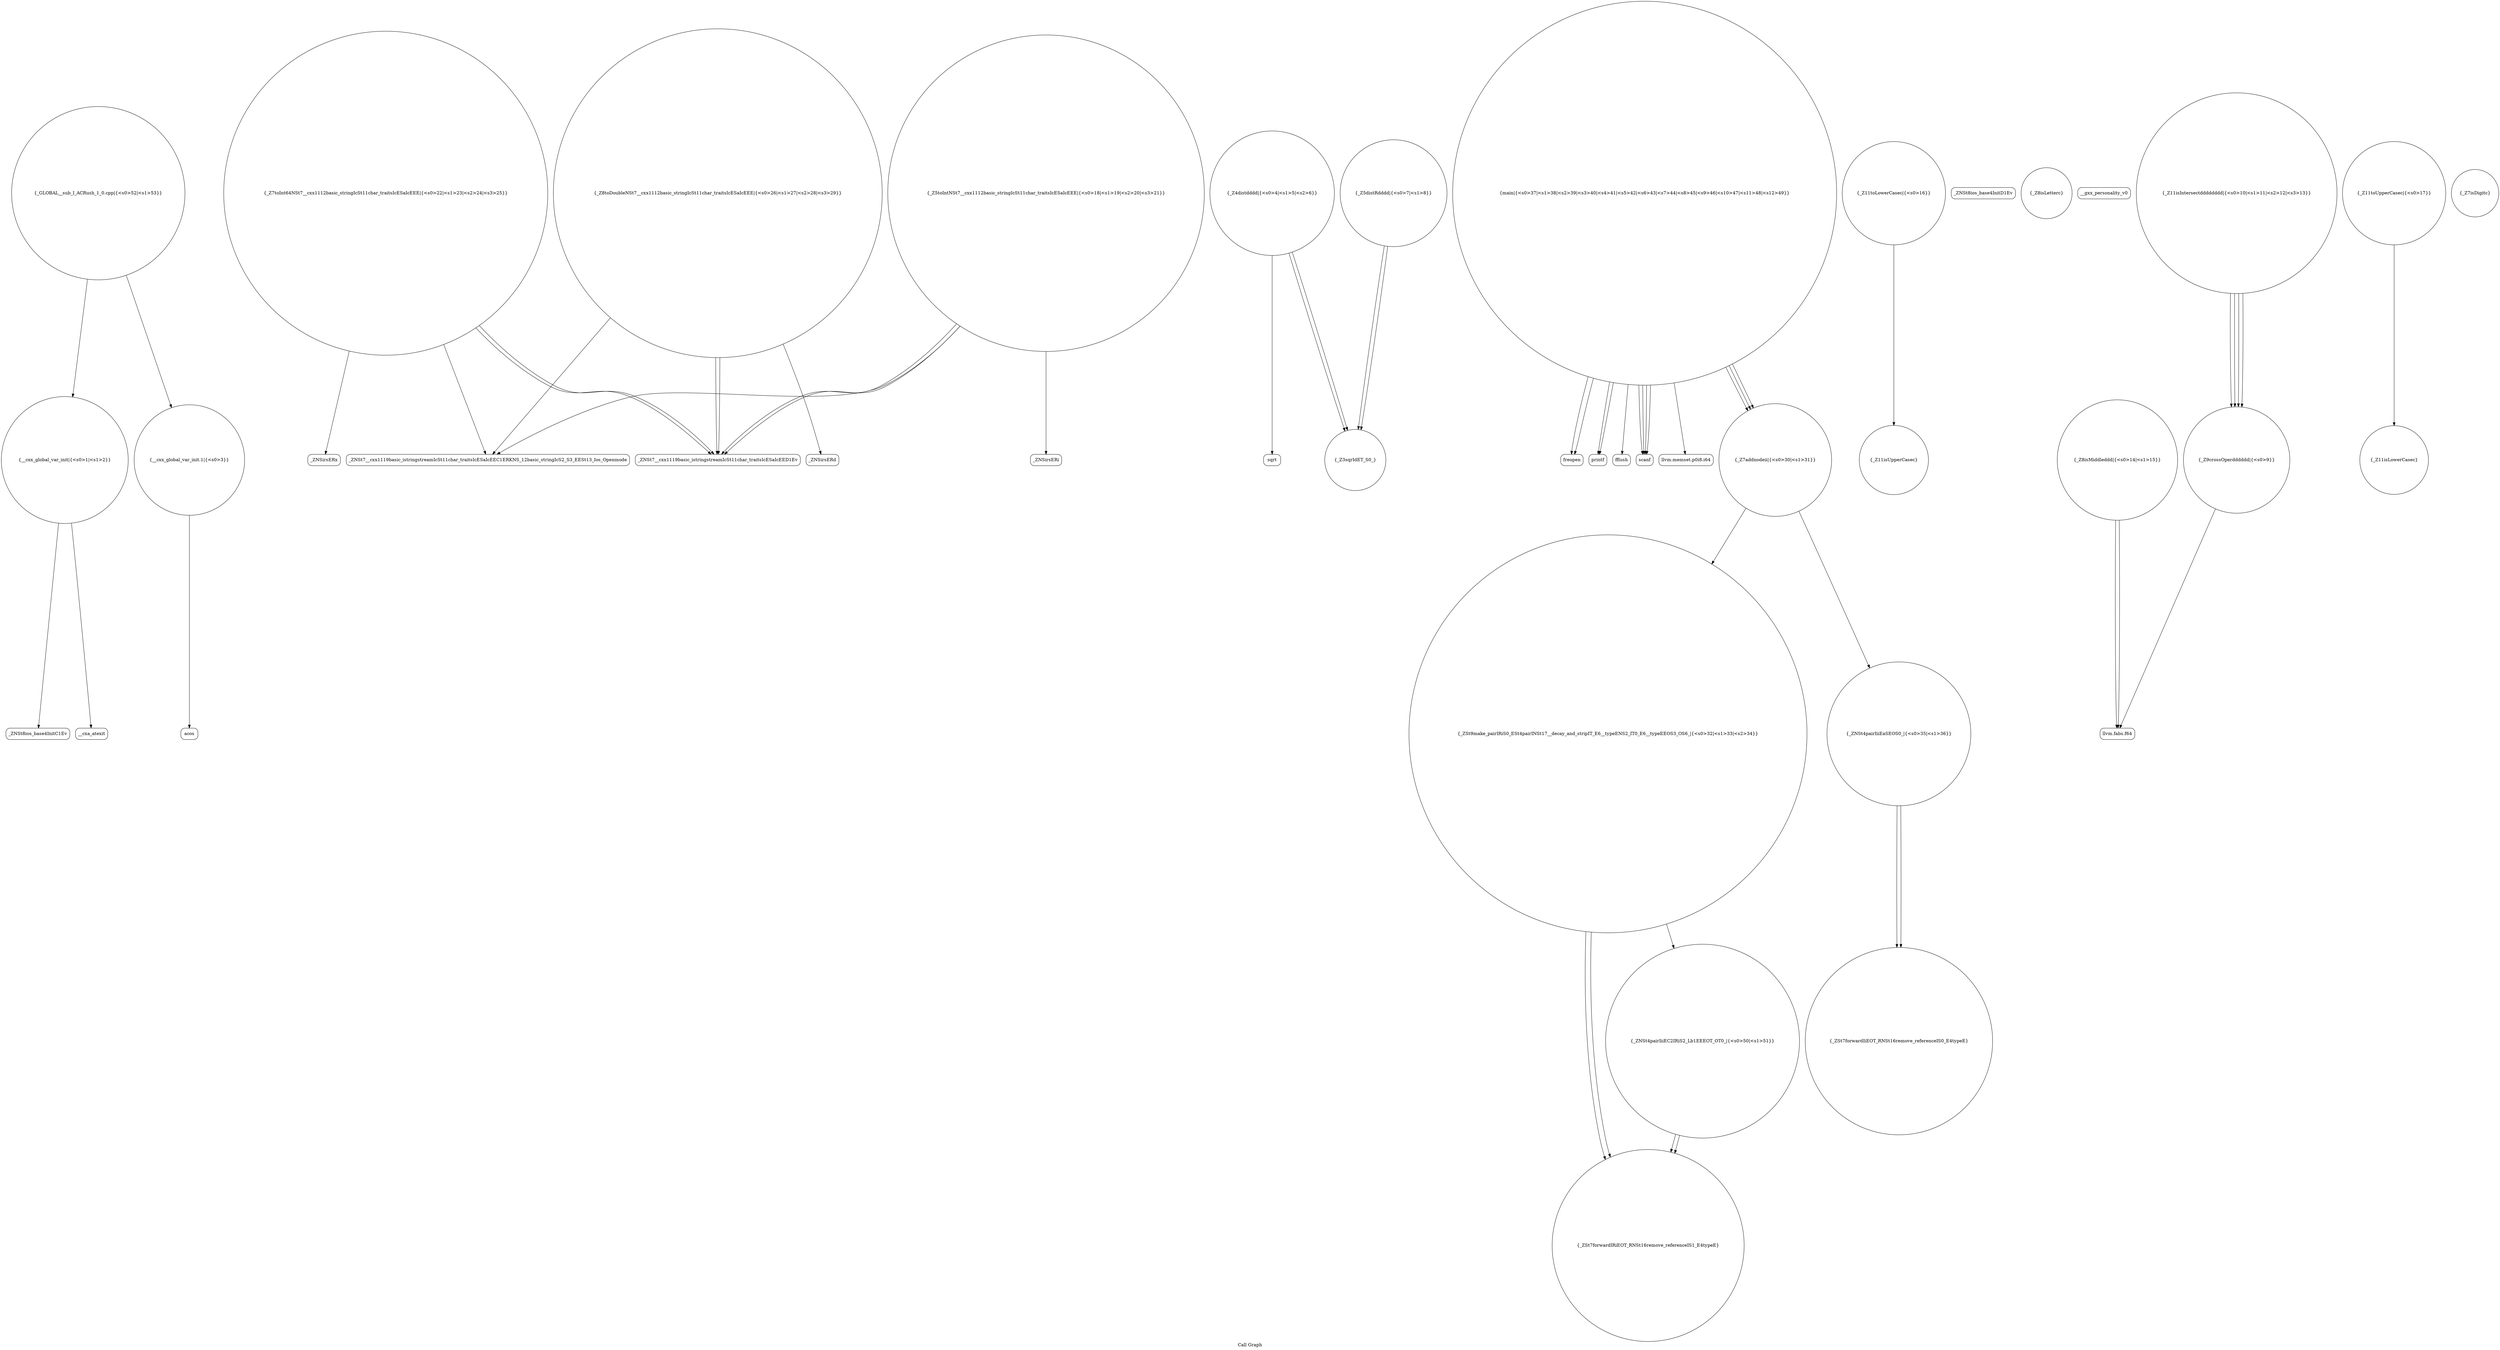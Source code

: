 digraph "Call Graph" {
	label="Call Graph";

	Node0x55c31c10c2b0 [shape=record,shape=circle,label="{__cxx_global_var_init|{<s0>1|<s1>2}}"];
	Node0x55c31c10c2b0:s0 -> Node0x55c31c10c330[color=black];
	Node0x55c31c10c2b0:s1 -> Node0x55c31c1d9600[color=black];
	Node0x55c31c1da180 [shape=record,shape=Mrecord,label="{_ZNSirsERx}"];
	Node0x55c31c1d9800 [shape=record,shape=Mrecord,label="{sqrt}"];
	Node0x55c31c1da500 [shape=record,shape=Mrecord,label="{freopen}"];
	Node0x55c31c1d9b80 [shape=record,shape=circle,label="{_Z11isUpperCasec}"];
	Node0x55c31c1da880 [shape=record,shape=circle,label="{_ZSt7forwardIiEOT_RNSt16remove_referenceIS0_E4typeE}"];
	Node0x55c31c1d9f00 [shape=record,shape=Mrecord,label="{_ZNSt7__cxx1119basic_istringstreamIcSt11char_traitsIcESaIcEEC1ERKNS_12basic_stringIcS2_S3_EESt13_Ios_Openmode}"];
	Node0x55c31c1d9580 [shape=record,shape=Mrecord,label="{_ZNSt8ios_base4InitD1Ev}"];
	Node0x55c31c1da280 [shape=record,shape=Mrecord,label="{_ZNSirsERd}"];
	Node0x55c31c1d9900 [shape=record,shape=circle,label="{_Z5distRdddd|{<s0>7|<s1>8}}"];
	Node0x55c31c1d9900:s0 -> Node0x55c31c1d9880[color=black];
	Node0x55c31c1d9900:s1 -> Node0x55c31c1d9880[color=black];
	Node0x55c31c1da600 [shape=record,shape=Mrecord,label="{printf}"];
	Node0x55c31c1d9c80 [shape=record,shape=circle,label="{_Z8isLetterc}"];
	Node0x55c31c1da000 [shape=record,shape=Mrecord,label="{__gxx_personality_v0}"];
	Node0x55c31c1d9680 [shape=record,shape=circle,label="{__cxx_global_var_init.1|{<s0>3}}"];
	Node0x55c31c1d9680:s0 -> Node0x55c31c1d9700[color=black];
	Node0x55c31c1da380 [shape=record,shape=circle,label="{_ZSt9make_pairIRiS0_ESt4pairINSt17__decay_and_stripIT_E6__typeENS2_IT0_E6__typeEEOS3_OS6_|{<s0>32|<s1>33|<s2>34}}"];
	Node0x55c31c1da380:s0 -> Node0x55c31c1da780[color=black];
	Node0x55c31c1da380:s1 -> Node0x55c31c1da780[color=black];
	Node0x55c31c1da380:s2 -> Node0x55c31c1da800[color=black];
	Node0x55c31c1d9a00 [shape=record,shape=Mrecord,label="{llvm.fabs.f64}"];
	Node0x55c31c1da700 [shape=record,shape=Mrecord,label="{fflush}"];
	Node0x55c31c1d9d80 [shape=record,shape=circle,label="{_Z11toLowerCasec|{<s0>16}}"];
	Node0x55c31c1d9d80:s0 -> Node0x55c31c1d9b80[color=black];
	Node0x55c31c1da100 [shape=record,shape=circle,label="{_Z7toInt64NSt7__cxx1112basic_stringIcSt11char_traitsIcESaIcEEE|{<s0>22|<s1>23|<s2>24|<s3>25}}"];
	Node0x55c31c1da100:s0 -> Node0x55c31c1d9f00[color=black];
	Node0x55c31c1da100:s1 -> Node0x55c31c1da180[color=black];
	Node0x55c31c1da100:s2 -> Node0x55c31c1da080[color=black];
	Node0x55c31c1da100:s3 -> Node0x55c31c1da080[color=black];
	Node0x55c31c1d9780 [shape=record,shape=circle,label="{_Z4distdddd|{<s0>4|<s1>5|<s2>6}}"];
	Node0x55c31c1d9780:s0 -> Node0x55c31c1d9880[color=black];
	Node0x55c31c1d9780:s1 -> Node0x55c31c1d9880[color=black];
	Node0x55c31c1d9780:s2 -> Node0x55c31c1d9800[color=black];
	Node0x55c31c1da480 [shape=record,shape=circle,label="{main|{<s0>37|<s1>38|<s2>39|<s3>40|<s4>41|<s5>42|<s6>43|<s7>44|<s8>45|<s9>46|<s10>47|<s11>48|<s12>49}}"];
	Node0x55c31c1da480:s0 -> Node0x55c31c1da500[color=black];
	Node0x55c31c1da480:s1 -> Node0x55c31c1da500[color=black];
	Node0x55c31c1da480:s2 -> Node0x55c31c1da580[color=black];
	Node0x55c31c1da480:s3 -> Node0x55c31c1da600[color=black];
	Node0x55c31c1da480:s4 -> Node0x55c31c1da580[color=black];
	Node0x55c31c1da480:s5 -> Node0x55c31c1da580[color=black];
	Node0x55c31c1da480:s6 -> Node0x55c31c1da580[color=black];
	Node0x55c31c1da480:s7 -> Node0x55c31c1da680[color=black];
	Node0x55c31c1da480:s8 -> Node0x55c31c1da300[color=black];
	Node0x55c31c1da480:s9 -> Node0x55c31c1da300[color=black];
	Node0x55c31c1da480:s10 -> Node0x55c31c1da300[color=black];
	Node0x55c31c1da480:s11 -> Node0x55c31c1da600[color=black];
	Node0x55c31c1da480:s12 -> Node0x55c31c1da700[color=black];
	Node0x55c31c1d9b00 [shape=record,shape=circle,label="{_Z8isMiddleddd|{<s0>14|<s1>15}}"];
	Node0x55c31c1d9b00:s0 -> Node0x55c31c1d9a00[color=black];
	Node0x55c31c1d9b00:s1 -> Node0x55c31c1d9a00[color=black];
	Node0x55c31c1da800 [shape=record,shape=circle,label="{_ZNSt4pairIiiEC2IRiS2_Lb1EEEOT_OT0_|{<s0>50|<s1>51}}"];
	Node0x55c31c1da800:s0 -> Node0x55c31c1da780[color=black];
	Node0x55c31c1da800:s1 -> Node0x55c31c1da780[color=black];
	Node0x55c31c1d9e80 [shape=record,shape=circle,label="{_Z5toIntNSt7__cxx1112basic_stringIcSt11char_traitsIcESaIcEEE|{<s0>18|<s1>19|<s2>20|<s3>21}}"];
	Node0x55c31c1d9e80:s0 -> Node0x55c31c1d9f00[color=black];
	Node0x55c31c1d9e80:s1 -> Node0x55c31c1d9f80[color=black];
	Node0x55c31c1d9e80:s2 -> Node0x55c31c1da080[color=black];
	Node0x55c31c1d9e80:s3 -> Node0x55c31c1da080[color=black];
	Node0x55c31c10c330 [shape=record,shape=Mrecord,label="{_ZNSt8ios_base4InitC1Ev}"];
	Node0x55c31c1da200 [shape=record,shape=circle,label="{_Z8toDoubleNSt7__cxx1112basic_stringIcSt11char_traitsIcESaIcEEE|{<s0>26|<s1>27|<s2>28|<s3>29}}"];
	Node0x55c31c1da200:s0 -> Node0x55c31c1d9f00[color=black];
	Node0x55c31c1da200:s1 -> Node0x55c31c1da280[color=black];
	Node0x55c31c1da200:s2 -> Node0x55c31c1da080[color=black];
	Node0x55c31c1da200:s3 -> Node0x55c31c1da080[color=black];
	Node0x55c31c1d9880 [shape=record,shape=circle,label="{_Z3sqrIdET_S0_}"];
	Node0x55c31c1da580 [shape=record,shape=Mrecord,label="{scanf}"];
	Node0x55c31c1d9c00 [shape=record,shape=circle,label="{_Z11isLowerCasec}"];
	Node0x55c31c1da900 [shape=record,shape=circle,label="{_GLOBAL__sub_I_ACRush_1_0.cpp|{<s0>52|<s1>53}}"];
	Node0x55c31c1da900:s0 -> Node0x55c31c10c2b0[color=black];
	Node0x55c31c1da900:s1 -> Node0x55c31c1d9680[color=black];
	Node0x55c31c1d9f80 [shape=record,shape=Mrecord,label="{_ZNSirsERi}"];
	Node0x55c31c1d9600 [shape=record,shape=Mrecord,label="{__cxa_atexit}"];
	Node0x55c31c1da300 [shape=record,shape=circle,label="{_Z7addnodeii|{<s0>30|<s1>31}}"];
	Node0x55c31c1da300:s0 -> Node0x55c31c1da380[color=black];
	Node0x55c31c1da300:s1 -> Node0x55c31c1da400[color=black];
	Node0x55c31c1d9980 [shape=record,shape=circle,label="{_Z9crossOperdddddd|{<s0>9}}"];
	Node0x55c31c1d9980:s0 -> Node0x55c31c1d9a00[color=black];
	Node0x55c31c1da680 [shape=record,shape=Mrecord,label="{llvm.memset.p0i8.i64}"];
	Node0x55c31c1d9d00 [shape=record,shape=circle,label="{_Z7isDigitc}"];
	Node0x55c31c1da080 [shape=record,shape=Mrecord,label="{_ZNSt7__cxx1119basic_istringstreamIcSt11char_traitsIcESaIcEED1Ev}"];
	Node0x55c31c1d9700 [shape=record,shape=Mrecord,label="{acos}"];
	Node0x55c31c1da400 [shape=record,shape=circle,label="{_ZNSt4pairIiiEaSEOS0_|{<s0>35|<s1>36}}"];
	Node0x55c31c1da400:s0 -> Node0x55c31c1da880[color=black];
	Node0x55c31c1da400:s1 -> Node0x55c31c1da880[color=black];
	Node0x55c31c1d9a80 [shape=record,shape=circle,label="{_Z11isIntersectdddddddd|{<s0>10|<s1>11|<s2>12|<s3>13}}"];
	Node0x55c31c1d9a80:s0 -> Node0x55c31c1d9980[color=black];
	Node0x55c31c1d9a80:s1 -> Node0x55c31c1d9980[color=black];
	Node0x55c31c1d9a80:s2 -> Node0x55c31c1d9980[color=black];
	Node0x55c31c1d9a80:s3 -> Node0x55c31c1d9980[color=black];
	Node0x55c31c1da780 [shape=record,shape=circle,label="{_ZSt7forwardIRiEOT_RNSt16remove_referenceIS1_E4typeE}"];
	Node0x55c31c1d9e00 [shape=record,shape=circle,label="{_Z11toUpperCasec|{<s0>17}}"];
	Node0x55c31c1d9e00:s0 -> Node0x55c31c1d9c00[color=black];
}
